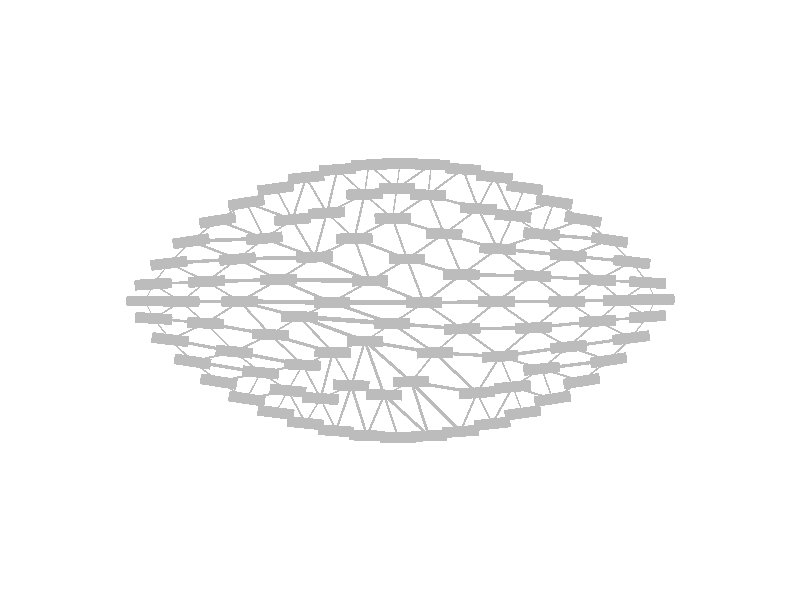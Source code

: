 #include "colors.inc"
background { rgb <1, 1, 1> }
camera {location <-0, -0, 10>up <0,1,0> right <-1.33,0,0> angle 25look_at <0, 0, 0> }
cylinder { <-1.2735, -0.220256, 0>, <-0.919277, -0.287257, 0>, 0.00901263 texture {  pigment { rgb <0.5, 0.5, 0.5> } } }
cylinder { <-0.539752, -0.360891, 0>, <-0.919277, -0.287257, 0>, 0.00966506 texture {  pigment { rgb <0.5, 0.5, 0.5> } } }
cylinder { <-1.2735, -0.220256, 0>, <-1.14901, -0.341952, 0>, 0.00435225 texture {  pigment { rgb <0.5, 0.5, 0.5> } } }
cylinder { <-1.00445, -0.453375, 0>, <-1.14901, -0.341952, 0>, 0.00456302 texture {  pigment { rgb <0.5, 0.5, 0.5> } } }
cylinder { <-1.00445, -0.453375, 0>, <-0.772065, -0.402807, 0>, 0.00594555 texture {  pigment { rgb <0.5, 0.5, 0.5> } } }
cylinder { <-0.539752, -0.360891, 0>, <-0.772065, -0.402807, 0>, 0.00590161 texture {  pigment { rgb <0.5, 0.5, 0.5> } } }
cylinder { <-1.00445, -0.453375, 0>, <-0.848613, -0.548536, 0>, 0.00456482 texture {  pigment { rgb <0.5, 0.5, 0.5> } } }
cylinder { <-0.687854, -0.625243, 0>, <-0.848613, -0.548536, 0>, 0.00445306 texture {  pigment { rgb <0.5, 0.5, 0.5> } } }
cylinder { <-0.687854, -0.625243, 0>, <-0.620804, -0.503266, 0>, 0.00347978 texture {  pigment { rgb <0.5, 0.5, 0.5> } } }
cylinder { <-0.539752, -0.360891, 0>, <-0.620804, -0.503266, 0>, 0.00409573 texture {  pigment { rgb <0.5, 0.5, 0.5> } } }
cylinder { <-0.35432, -0.727175, 0>, <-0.183245, -0.753072, 0>, 0.0043256 texture {  pigment { rgb <0.5, 0.5, 0.5> } } }
cylinder { <-0.0120332, -0.762272, 0>, <-0.183245, -0.753072, 0>, 0.00428647 texture {  pigment { rgb <0.5, 0.5, 0.5> } } }
cylinder { <-0.0120332, -0.762272, 0>, <-0.0875326, -0.527291, 0>, 0.00617032 texture {  pigment { rgb <0.5, 0.5, 0.5> } } }
cylinder { <-0.194272, -0.227878, 0>, <-0.0875326, -0.527291, 0>, 0.00794674 texture {  pigment { rgb <0.5, 0.5, 0.5> } } }
cylinder { <-0.35432, -0.727175, 0>, <-0.269899, -0.474723, 0>, 0.00665483 texture {  pigment { rgb <0.5, 0.5, 0.5> } } }
cylinder { <-0.194272, -0.227878, 0>, <-0.269899, -0.474723, 0>, 0.00645425 texture {  pigment { rgb <0.5, 0.5, 0.5> } } }
cylinder { <-0.539752, -0.360891, 0>, <-0.718062, -0.192529, 0>, 0.00613089 texture {  pigment { rgb <0.5, 0.5, 0.5> } } }
cylinder { <-0.887581, -0.00874458, 0>, <-0.718062, -0.192529, 0>, 0.00625066 texture {  pigment { rgb <0.5, 0.5, 0.5> } } }
cylinder { <-1.2735, -0.220256, 0>, <-1.07655, -0.128993, 0>, 0.00542675 texture {  pigment { rgb <0.5, 0.5, 0.5> } } }
cylinder { <-0.887581, -0.00874458, 0>, <-1.07655, -0.128993, 0>, 0.00559958 texture {  pigment { rgb <0.5, 0.5, 0.5> } } }
cylinder { <-0.539752, -0.360891, 0>, <-0.372751, -0.291226, 0>, 0.00452372 texture {  pigment { rgb <0.5, 0.5, 0.5> } } }
cylinder { <-0.194272, -0.227878, 0>, <-0.372751, -0.291226, 0>, 0.00473469 texture {  pigment { rgb <0.5, 0.5, 0.5> } } }
cylinder { <-0.539752, -0.360891, 0>, <-0.439888, -0.547174, 0>, 0.00528407 texture {  pigment { rgb <0.5, 0.5, 0.5> } } }
cylinder { <-0.35432, -0.727175, 0>, <-0.439888, -0.547174, 0>, 0.0049826 texture {  pigment { rgb <0.5, 0.5, 0.5> } } }
cylinder { <-0.0120332, -0.762272, 0>, <0.16012, -0.75496, 0>, 0.00430772 texture {  pigment { rgb <0.5, 0.5, 0.5> } } }
cylinder { <0.33542, -0.730359, 0>, <0.16012, -0.75496, 0>, 0.00442544 texture {  pigment { rgb <0.5, 0.5, 0.5> } } }
cylinder { <-0.194272, -0.227878, 0>, <0.0627199, -0.454796, 0>, 0.0085709 texture {  pigment { rgb <0.5, 0.5, 0.5> } } }
cylinder { <0.33542, -0.730359, 0>, <0.0627199, -0.454796, 0>, 0.00969216 texture {  pigment { rgb <0.5, 0.5, 0.5> } } }
cylinder { <-0.687854, -0.625243, 0>, <-0.523017, -0.6846, 0>, 0.00437995 texture {  pigment { rgb <0.5, 0.5, 0.5> } } }
cylinder { <-0.35432, -0.727175, 0>, <-0.523017, -0.6846, 0>, 0.00434967 texture {  pigment { rgb <0.5, 0.5, 0.5> } } }
cylinder { <-0.887581, -0.00874458, 0>, <-0.557208, -0.093266, 0>, 0.00852533 texture {  pigment { rgb <0.5, 0.5, 0.5> } } }
cylinder { <-0.194272, -0.227878, 0>, <-0.557208, -0.093266, 0>, 0.00967738 texture {  pigment { rgb <0.5, 0.5, 0.5> } } }
cylinder { <-1.27968, 0.20421, 0>, <-0.900409, 0.227565, 0>, 0.00949978 texture {  pigment { rgb <0.5, 0.5, 0.5> } } }
cylinder { <-0.473269, 0.237942, 0>, <-0.900409, 0.227565, 0>, 0.0106817 texture {  pigment { rgb <0.5, 0.5, 0.5> } } }
cylinder { <-1.01067, 0.441979, 0>, <-0.751926, 0.342082, 0>, 0.00693392 texture {  pigment { rgb <0.5, 0.5, 0.5> } } }
cylinder { <-0.473269, 0.237942, 0>, <-0.751926, 0.342082, 0>, 0.00743703 texture {  pigment { rgb <0.5, 0.5, 0.5> } } }
cylinder { <-1.27968, 0.20421, 0>, <-1.1574, 0.326496, 0>, 0.00432338 texture {  pigment { rgb <0.5, 0.5, 0.5> } } }
cylinder { <-1.01067, 0.441979, 0>, <-1.1574, 0.326496, 0>, 0.00466818 texture {  pigment { rgb <0.5, 0.5, 0.5> } } }
cylinder { <-1.27968, 0.20421, 0>, <-1.07134, 0.102478, 0>, 0.00579639 texture {  pigment { rgb <0.5, 0.5, 0.5> } } }
cylinder { <-0.887581, -0.00874458, 0>, <-1.07134, 0.102478, 0>, 0.00536986 texture {  pigment { rgb <0.5, 0.5, 0.5> } } }
cylinder { <-1.41289, -0.00578002, 0>, <-1.36732, 0.0886247, 0>, 0.00262076 texture {  pigment { rgb <0.5, 0.5, 0.5> } } }
cylinder { <-1.27968, 0.20421, 0>, <-1.36732, 0.0886247, 0>, 0.0036263 texture {  pigment { rgb <0.5, 0.5, 0.5> } } }
cylinder { <-1.41289, -0.00578002, 0>, <-1.21383, -0.00974336, 0>, 0.00497753 texture {  pigment { rgb <0.5, 0.5, 0.5> } } }
cylinder { <-0.887581, -0.00874458, 0>, <-1.21383, -0.00974336, 0>, 0.00815633 texture {  pigment { rgb <0.5, 0.5, 0.5> } } }
cylinder { <-0.688165, 0.619857, 0>, <-0.596416, 0.447227, 0>, 0.00488743 texture {  pigment { rgb <0.5, 0.5, 0.5> } } }
cylinder { <-0.473269, 0.237942, 0>, <-0.596416, 0.447227, 0>, 0.0060707 texture {  pigment { rgb <0.5, 0.5, 0.5> } } }
cylinder { <-1.01067, 0.441979, 0>, <-0.85146, 0.54087, 0>, 0.00468552 texture {  pigment { rgb <0.5, 0.5, 0.5> } } }
cylinder { <-0.688165, 0.619857, 0>, <-0.85146, 0.54087, 0>, 0.00453487 texture {  pigment { rgb <0.5, 0.5, 0.5> } } }
cylinder { <-0.887581, -0.00874458, 0>, <-0.673194, 0.113471, 0>, 0.00616941 texture {  pigment { rgb <0.5, 0.5, 0.5> } } }
cylinder { <-0.473269, 0.237942, 0>, <-0.673194, 0.113471, 0>, 0.00588764 texture {  pigment { rgb <0.5, 0.5, 0.5> } } }
cylinder { <-0.887581, -0.00874458, 0>, <-0.376928, -0.0136925, 0>, 0.0127669 texture {  pigment { rgb <0.5, 0.5, 0.5> } } }
cylinder { <0.13255, -0.015287, 0>, <-0.376928, -0.0136925, 0>, 0.012737 texture {  pigment { rgb <0.5, 0.5, 0.5> } } }
cylinder { <-0.473269, 0.237942, 0>, <-0.16732, 0.105676, 0>, 0.00833286 texture {  pigment { rgb <0.5, 0.5, 0.5> } } }
cylinder { <0.13255, -0.015287, 0>, <-0.16732, 0.105676, 0>, 0.00808372 texture {  pigment { rgb <0.5, 0.5, 0.5> } } }
cylinder { <-0.688165, 0.619857, 0>, <-0.520096, 0.681011, 0>, 0.00447121 texture {  pigment { rgb <0.5, 0.5, 0.5> } } }
cylinder { <-0.346615, 0.725069, 0>, <-0.520096, 0.681011, 0>, 0.00447472 texture {  pigment { rgb <0.5, 0.5, 0.5> } } }
cylinder { <-0.473269, 0.237942, 0>, <-0.40551, 0.483596, 0>, 0.0063707 texture {  pigment { rgb <0.5, 0.5, 0.5> } } }
cylinder { <-0.346615, 0.725069, 0>, <-0.40551, 0.483596, 0>, 0.00621379 texture {  pigment { rgb <0.5, 0.5, 0.5> } } }
cylinder { <-0.473269, 0.237942, 0>, <-0.252186, 0.341801, 0>, 0.00610658 texture {  pigment { rgb <0.5, 0.5, 0.5> } } }
cylinder { <-0.0408564, 0.452222, 0>, <-0.252186, 0.341801, 0>, 0.00596096 texture {  pigment { rgb <0.5, 0.5, 0.5> } } }
cylinder { <-0.346615, 0.725069, 0>, <-0.196831, 0.587365, 0>, 0.00508659 texture {  pigment { rgb <0.5, 0.5, 0.5> } } }
cylinder { <-0.0408564, 0.452222, 0>, <-0.196831, 0.587365, 0>, 0.00515945 texture {  pigment { rgb <0.5, 0.5, 0.5> } } }
cylinder { <-1.41289, -0.00578002, 0>, <-1.36489, -0.102488, 0>, 0.00269916 texture {  pigment { rgb <0.5, 0.5, 0.5> } } }
cylinder { <-1.2735, -0.220256, 0>, <-1.36489, -0.102488, 0>, 0.00372672 texture {  pigment { rgb <0.5, 0.5, 0.5> } } }
cylinder { <-0.194272, -0.227878, 0>, <-0.0448063, -0.130812, 0>, 0.00445547 texture {  pigment { rgb <0.5, 0.5, 0.5> } } }
cylinder { <0.13255, -0.015287, 0>, <-0.0448063, -0.130812, 0>, 0.00529159 texture {  pigment { rgb <0.5, 0.5, 0.5> } } }
cylinder { <-0.194272, -0.227878, 0>, <0.192004, -0.293235, 0>, 0.00979415 texture {  pigment { rgb <0.5, 0.5, 0.5> } } }
cylinder { <0.553929, -0.313157, 0>, <0.192004, -0.293235, 0>, 0.00906183 texture {  pigment { rgb <0.5, 0.5, 0.5> } } }
cylinder { <0.13255, -0.015287, 0>, <0.344909, -0.160543, 0>, 0.00643211 texture {  pigment { rgb <0.5, 0.5, 0.5> } } }
cylinder { <0.553929, -0.313157, 0>, <0.344909, -0.160543, 0>, 0.00647014 texture {  pigment { rgb <0.5, 0.5, 0.5> } } }
cylinder { <0.33542, -0.730359, 0>, <0.426591, -0.515421, 0>, 0.00583687 texture {  pigment { rgb <0.5, 0.5, 0.5> } } }
cylinder { <0.553929, -0.313157, 0>, <0.426591, -0.515421, 0>, 0.00597525 texture {  pigment { rgb <0.5, 0.5, 0.5> } } }
cylinder { <0.33542, -0.730359, 0>, <0.510735, -0.687647, 0>, 0.00451107 texture {  pigment { rgb <0.5, 0.5, 0.5> } } }
cylinder { <0.6805, -0.627483, 0>, <0.510735, -0.687647, 0>, 0.00450277 texture {  pigment { rgb <0.5, 0.5, 0.5> } } }
cylinder { <0.553929, -0.313157, 0>, <0.624646, -0.482866, 0>, 0.00459635 texture {  pigment { rgb <0.5, 0.5, 0.5> } } }
cylinder { <0.6805, -0.627483, 0>, <0.624646, -0.482866, 0>, 0.0038757 texture {  pigment { rgb <0.5, 0.5, 0.5> } } }
cylinder { <0.553929, -0.313157, 0>, <0.740309, -0.154373, 0>, 0.00612117 texture {  pigment { rgb <0.5, 0.5, 0.5> } } }
cylinder { <0.925161, -0.00678787, 0>, <0.740309, -0.154373, 0>, 0.00591352 texture {  pigment { rgb <0.5, 0.5, 0.5> } } }
cylinder { <0.13255, -0.015287, 0>, <0.534708, -0.00984216, 0>, 0.0100549 texture {  pigment { rgb <0.5, 0.5, 0.5> } } }
cylinder { <0.925161, -0.00678787, 0>, <0.534708, -0.00984216, 0>, 0.00976163 texture {  pigment { rgb <0.5, 0.5, 0.5> } } }
cylinder { <0.553929, -0.313157, 0>, <0.933824, -0.260184, 0>, 0.00958927 texture {  pigment { rgb <0.5, 0.5, 0.5> } } }
cylinder { <1.28083, -0.210761, 0>, <0.933824, -0.260184, 0>, 0.00876278 texture {  pigment { rgb <0.5, 0.5, 0.5> } } }
cylinder { <0.553929, -0.313157, 0>, <0.78488, -0.381819, 0>, 0.00602355 texture {  pigment { rgb <0.5, 0.5, 0.5> } } }
cylinder { <1.00601, -0.451064, 0>, <0.78488, -0.381819, 0>, 0.00579298 texture {  pigment { rgb <0.5, 0.5, 0.5> } } }
cylinder { <1.00601, -0.451064, 0>, <1.15527, -0.33509, 0>, 0.00472551 texture {  pigment { rgb <0.5, 0.5, 0.5> } } }
cylinder { <1.28083, -0.210761, 0>, <1.15527, -0.33509, 0>, 0.00441752 texture {  pigment { rgb <0.5, 0.5, 0.5> } } }
cylinder { <0.925161, -0.00678787, 0>, <1.09452, -0.117677, 0>, 0.0050608 texture {  pigment { rgb <0.5, 0.5, 0.5> } } }
cylinder { <1.28083, -0.210761, 0>, <1.09452, -0.117677, 0>, 0.00520682 texture {  pigment { rgb <0.5, 0.5, 0.5> } } }
cylinder { <1.28083, -0.210761, 0>, <1.37091, -0.09288, 0>, 0.00370888 texture {  pigment { rgb <0.5, 0.5, 0.5> } } }
cylinder { <1.41768, 0.00312132, 0>, <1.37091, -0.09288, 0>, 0.00266969 texture {  pigment { rgb <0.5, 0.5, 0.5> } } }
cylinder { <0.925161, -0.00678787, 0>, <1.22718, -0.000813643, 0>, 0.00755186 texture {  pigment { rgb <0.5, 0.5, 0.5> } } }
cylinder { <1.41768, 0.00312132, 0>, <1.22718, -0.000813643, 0>, 0.00476352 texture {  pigment { rgb <0.5, 0.5, 0.5> } } }
cylinder { <0.6805, -0.627483, 0>, <0.845233, -0.549365, 0>, 0.00455792 texture {  pigment { rgb <0.5, 0.5, 0.5> } } }
cylinder { <1.00601, -0.451064, 0>, <0.845233, -0.549365, 0>, 0.00471121 texture {  pigment { rgb <0.5, 0.5, 0.5> } } }
cylinder { <0.925161, -0.00678787, 0>, <0.735109, 0.134141, 0>, 0.00591506 texture {  pigment { rgb <0.5, 0.5, 0.5> } } }
cylinder { <0.541459, 0.284959, 0>, <0.735109, 0.134141, 0>, 0.00613629 texture {  pigment { rgb <0.5, 0.5, 0.5> } } }
cylinder { <0.13255, -0.015287, 0>, <0.339903, 0.1404, 0>, 0.00648236 texture {  pigment { rgb <0.5, 0.5, 0.5> } } }
cylinder { <0.541459, 0.284959, 0>, <0.339903, 0.1404, 0>, 0.00620091 texture {  pigment { rgb <0.5, 0.5, 0.5> } } }
cylinder { <-0.0408564, 0.452222, 0>, <0.245292, 0.367175, 0>, 0.00746299 texture {  pigment { rgb <0.5, 0.5, 0.5> } } }
cylinder { <0.541459, 0.284959, 0>, <0.245292, 0.367175, 0>, 0.00768417 texture {  pigment { rgb <0.5, 0.5, 0.5> } } }
cylinder { <0.348723, 0.726949, 0>, <0.433307, 0.506973, 0>, 0.00589193 texture {  pigment { rgb <0.5, 0.5, 0.5> } } }
cylinder { <0.541459, 0.284959, 0>, <0.433307, 0.506973, 0>, 0.0061739 texture {  pigment { rgb <0.5, 0.5, 0.5> } } }
cylinder { <-0.0408564, 0.452222, 0>, <0.155777, 0.583605, 0>, 0.00591218 texture {  pigment { rgb <0.5, 0.5, 0.5> } } }
cylinder { <0.348723, 0.726949, 0>, <0.155777, 0.583605, 0>, 0.00600916 texture {  pigment { rgb <0.5, 0.5, 0.5> } } }
cylinder { <0.13255, -0.015287, 0>, <0.0389598, 0.2283, 0>, 0.00652369 texture {  pigment { rgb <0.5, 0.5, 0.5> } } }
cylinder { <-0.0408564, 0.452222, 0>, <0.0389598, 0.2283, 0>, 0.00594305 texture {  pigment { rgb <0.5, 0.5, 0.5> } } }
cylinder { <0.000345308, 0.760161, 0>, <0.173674, 0.752244, 0>, 0.00433774 texture {  pigment { rgb <0.5, 0.5, 0.5> } } }
cylinder { <0.348723, 0.726949, 0>, <0.173674, 0.752244, 0>, 0.00442168 texture {  pigment { rgb <0.5, 0.5, 0.5> } } }
cylinder { <-0.0408564, 0.452222, 0>, <-0.0185052, 0.618316, 0>, 0.00418978 texture {  pigment { rgb <0.5, 0.5, 0.5> } } }
cylinder { <0.000345308, 0.760161, 0>, <-0.0185052, 0.618316, 0>, 0.00357731 texture {  pigment { rgb <0.5, 0.5, 0.5> } } }
cylinder { <0.541459, 0.284959, 0>, <0.626252, 0.467574, 0>, 0.00503351 texture {  pigment { rgb <0.5, 0.5, 0.5> } } }
cylinder { <0.691183, 0.623492, 0>, <0.626252, 0.467574, 0>, 0.00422246 texture {  pigment { rgb <0.5, 0.5, 0.5> } } }
cylinder { <0.348723, 0.726949, 0>, <0.52285, 0.683746, 0>, 0.00448514 texture {  pigment { rgb <0.5, 0.5, 0.5> } } }
cylinder { <0.691183, 0.623492, 0>, <0.52285, 0.683746, 0>, 0.00446981 texture {  pigment { rgb <0.5, 0.5, 0.5> } } }
cylinder { <-0.346615, 0.725069, 0>, <-0.172509, 0.751266, 0>, 0.00440165 texture {  pigment { rgb <0.5, 0.5, 0.5> } } }
cylinder { <0.000345308, 0.760161, 0>, <-0.172509, 0.751266, 0>, 0.00432707 texture {  pigment { rgb <0.5, 0.5, 0.5> } } }
cylinder { <0.541459, 0.284959, 0>, <0.784354, 0.365755, 0>, 0.00639951 texture {  pigment { rgb <0.5, 0.5, 0.5> } } }
cylinder { <1.01384, 0.447771, 0>, <0.784354, 0.365755, 0>, 0.00609259 texture {  pigment { rgb <0.5, 0.5, 0.5> } } }
cylinder { <0.541459, 0.284959, 0>, <0.932225, 0.24695, 0>, 0.00981526 texture {  pigment { rgb <0.5, 0.5, 0.5> } } }
cylinder { <1.28405, 0.211405, 0>, <0.932225, 0.24695, 0>, 0.00884052 texture {  pigment { rgb <0.5, 0.5, 0.5> } } }
cylinder { <1.01384, 0.447771, 0>, <1.16108, 0.33315, 0>, 0.00466485 texture {  pigment { rgb <0.5, 0.5, 0.5> } } }
cylinder { <1.28405, 0.211405, 0>, <1.16108, 0.33315, 0>, 0.0043261 texture {  pigment { rgb <0.5, 0.5, 0.5> } } }
cylinder { <0.691183, 0.623492, 0>, <0.854509, 0.545559, 0>, 0.00452418 texture {  pigment { rgb <0.5, 0.5, 0.5> } } }
cylinder { <1.01384, 0.447771, 0>, <0.854509, 0.545559, 0>, 0.0046737 texture {  pigment { rgb <0.5, 0.5, 0.5> } } }
cylinder { <0.925161, -0.00678787, 0>, <1.09448, 0.110572, 0>, 0.00515031 texture {  pigment { rgb <0.5, 0.5, 0.5> } } }
cylinder { <1.28405, 0.211405, 0>, <1.09448, 0.110572, 0>, 0.00536815 texture {  pigment { rgb <0.5, 0.5, 0.5> } } }
cylinder { <1.28405, 0.211405, 0>, <1.37199, 0.0965807, 0>, 0.00361564 texture {  pigment { rgb <0.5, 0.5, 0.5> } } }
cylinder { <1.41768, 0.00312132, 0>, <1.37199, 0.0965807, 0>, 0.00260076 texture {  pigment { rgb <0.5, 0.5, 0.5> } } }
cylinder { <-0.919277, -0.287257, 0>, <-1.14901, -0.341952, 0>, 0.0059039 texture {  pigment { rgb <0.5, 0.5, 0.5> } } }
cylinder { <-0.919277, -0.287257, 0>, <-0.772065, -0.402807, 0>, 0.00467862 texture {  pigment { rgb <0.5, 0.5, 0.5> } } }
cylinder { <-1.14901, -0.341952, 0>, <-0.772065, -0.402807, 0>, 0.00954569 texture {  pigment { rgb <0.5, 0.5, 0.5> } } }
cylinder { <-0.772065, -0.402807, 0>, <-0.848613, -0.548536, 0>, 0.00411527 texture {  pigment { rgb <0.5, 0.5, 0.5> } } }
cylinder { <-0.772065, -0.402807, 0>, <-0.620804, -0.503266, 0>, 0.00453954 texture {  pigment { rgb <0.5, 0.5, 0.5> } } }
cylinder { <-0.848613, -0.548536, 0>, <-0.620804, -0.503266, 0>, 0.00580659 texture {  pigment { rgb <0.5, 0.5, 0.5> } } }
cylinder { <-0.183245, -0.753072, 0>, <-0.269899, -0.474723, 0>, 0.00728813 texture {  pigment { rgb <0.5, 0.5, 0.5> } } }
cylinder { <-0.0875326, -0.527291, 0>, <-0.269899, -0.474723, 0>, 0.00474478 texture {  pigment { rgb <0.5, 0.5, 0.5> } } }
cylinder { <-0.183245, -0.753072, 0>, <-0.0875326, -0.527291, 0>, 0.00613077 texture {  pigment { rgb <0.5, 0.5, 0.5> } } }
cylinder { <-0.919277, -0.287257, 0>, <-1.07655, -0.128993, 0>, 0.00557794 texture {  pigment { rgb <0.5, 0.5, 0.5> } } }
cylinder { <-0.718062, -0.192529, 0>, <-1.07655, -0.128993, 0>, 0.00910182 texture {  pigment { rgb <0.5, 0.5, 0.5> } } }
cylinder { <-0.919277, -0.287257, 0>, <-0.718062, -0.192529, 0>, 0.00555996 texture {  pigment { rgb <0.5, 0.5, 0.5> } } }
cylinder { <-0.372751, -0.291226, 0>, <-0.439888, -0.547174, 0>, 0.00661517 texture {  pigment { rgb <0.5, 0.5, 0.5> } } }
cylinder { <-0.269899, -0.474723, 0>, <-0.372751, -0.291226, 0>, 0.00525892 texture {  pigment { rgb <0.5, 0.5, 0.5> } } }
cylinder { <-0.269899, -0.474723, 0>, <-0.439888, -0.547174, 0>, 0.00461962 texture {  pigment { rgb <0.5, 0.5, 0.5> } } }
cylinder { <-0.0875326, -0.527291, 0>, <0.16012, -0.75496, 0>, 0.00841001 texture {  pigment { rgb <0.5, 0.5, 0.5> } } }
cylinder { <0.16012, -0.75496, 0>, <0.0627199, -0.454796, 0>, 0.0078893 texture {  pigment { rgb <0.5, 0.5, 0.5> } } }
cylinder { <-0.0875326, -0.527291, 0>, <0.0627199, -0.454796, 0>, 0.00417068 texture {  pigment { rgb <0.5, 0.5, 0.5> } } }
cylinder { <-0.620804, -0.503266, 0>, <-0.523017, -0.6846, 0>, 0.00515051 texture {  pigment { rgb <0.5, 0.5, 0.5> } } }
cylinder { <-0.439888, -0.547174, 0>, <-0.523017, -0.6846, 0>, 0.00401532 texture {  pigment { rgb <0.5, 0.5, 0.5> } } }
cylinder { <-0.620804, -0.503266, 0>, <-0.439888, -0.547174, 0>, 0.00465421 texture {  pigment { rgb <0.5, 0.5, 0.5> } } }
cylinder { <-0.718062, -0.192529, 0>, <-0.372751, -0.291226, 0>, 0.00897847 texture {  pigment { rgb <0.5, 0.5, 0.5> } } }
cylinder { <-0.372751, -0.291226, 0>, <-0.557208, -0.093266, 0>, 0.00676445 texture {  pigment { rgb <0.5, 0.5, 0.5> } } }
cylinder { <-0.718062, -0.192529, 0>, <-0.557208, -0.093266, 0>, 0.0047254 texture {  pigment { rgb <0.5, 0.5, 0.5> } } }
cylinder { <-0.900409, 0.227565, 0>, <-1.1574, 0.326496, 0>, 0.00688439 texture {  pigment { rgb <0.5, 0.5, 0.5> } } }
cylinder { <-0.900409, 0.227565, 0>, <-0.751926, 0.342082, 0>, 0.00468785 texture {  pigment { rgb <0.5, 0.5, 0.5> } } }
cylinder { <-0.751926, 0.342082, 0>, <-1.1574, 0.326496, 0>, 0.0101444 texture {  pigment { rgb <0.5, 0.5, 0.5> } } }
cylinder { <-1.36732, 0.0886247, 0>, <-1.21383, -0.00974336, 0>, 0.00455756 texture {  pigment { rgb <0.5, 0.5, 0.5> } } }
cylinder { <-1.07134, 0.102478, 0>, <-1.21383, -0.00974336, 0>, 0.00453451 texture {  pigment { rgb <0.5, 0.5, 0.5> } } }
cylinder { <-1.07134, 0.102478, 0>, <-1.36732, 0.0886247, 0>, 0.00740764 texture {  pigment { rgb <0.5, 0.5, 0.5> } } }
cylinder { <-0.751926, 0.342082, 0>, <-0.85146, 0.54087, 0>, 0.00555787 texture {  pigment { rgb <0.5, 0.5, 0.5> } } }
cylinder { <-0.751926, 0.342082, 0>, <-0.596416, 0.447227, 0>, 0.00469298 texture {  pigment { rgb <0.5, 0.5, 0.5> } } }
cylinder { <-0.596416, 0.447227, 0>, <-0.85146, 0.54087, 0>, 0.00679229 texture {  pigment { rgb <0.5, 0.5, 0.5> } } }
cylinder { <-0.673194, 0.113471, 0>, <-0.376928, -0.0136925, 0>, 0.0080601 texture {  pigment { rgb <0.5, 0.5, 0.5> } } }
cylinder { <-0.376928, -0.0136925, 0>, <-0.16732, 0.105676, 0>, 0.00603034 texture {  pigment { rgb <0.5, 0.5, 0.5> } } }
cylinder { <-0.673194, 0.113471, 0>, <-0.16732, 0.105676, 0>, 0.0126483 texture {  pigment { rgb <0.5, 0.5, 0.5> } } }
cylinder { <-0.596416, 0.447227, 0>, <-0.520096, 0.681011, 0>, 0.00614815 texture {  pigment { rgb <0.5, 0.5, 0.5> } } }
cylinder { <-0.520096, 0.681011, 0>, <-0.40551, 0.483596, 0>, 0.00570651 texture {  pigment { rgb <0.5, 0.5, 0.5> } } }
cylinder { <-0.596416, 0.447227, 0>, <-0.40551, 0.483596, 0>, 0.0048585 texture {  pigment { rgb <0.5, 0.5, 0.5> } } }
cylinder { <-0.40551, 0.483596, 0>, <-0.252186, 0.341801, 0>, 0.00522098 texture {  pigment { rgb <0.5, 0.5, 0.5> } } }
cylinder { <-0.252186, 0.341801, 0>, <-0.196831, 0.587365, 0>, 0.00629313 texture {  pigment { rgb <0.5, 0.5, 0.5> } } }
cylinder { <-0.40551, 0.483596, 0>, <-0.196831, 0.587365, 0>, 0.00582637 texture {  pigment { rgb <0.5, 0.5, 0.5> } } }
cylinder { <-0.900409, 0.227565, 0>, <-1.07134, 0.102478, 0>, 0.00529521 texture {  pigment { rgb <0.5, 0.5, 0.5> } } }
cylinder { <-0.900409, 0.227565, 0>, <-0.673194, 0.113471, 0>, 0.00635631 texture {  pigment { rgb <0.5, 0.5, 0.5> } } }
cylinder { <-1.07134, 0.102478, 0>, <-0.673194, 0.113471, 0>, 0.00995736 texture {  pigment { rgb <0.5, 0.5, 0.5> } } }
cylinder { <-1.21383, -0.00974336, 0>, <-1.36489, -0.102488, 0>, 0.00443147 texture {  pigment { rgb <0.5, 0.5, 0.5> } } }
cylinder { <-1.07655, -0.128993, 0>, <-1.21383, -0.00974336, 0>, 0.00454612 texture {  pigment { rgb <0.5, 0.5, 0.5> } } }
cylinder { <-1.07655, -0.128993, 0>, <-1.36489, -0.102488, 0>, 0.00723898 texture {  pigment { rgb <0.5, 0.5, 0.5> } } }
cylinder { <-0.557208, -0.093266, 0>, <-0.376928, -0.0136925, 0>, 0.00492652 texture {  pigment { rgb <0.5, 0.5, 0.5> } } }
cylinder { <-0.376928, -0.0136925, 0>, <-0.0448063, -0.130812, 0>, 0.00880417 texture {  pigment { rgb <0.5, 0.5, 0.5> } } }
cylinder { <-0.557208, -0.093266, 0>, <-0.0448063, -0.130812, 0>, 0.0128444 texture {  pigment { rgb <0.5, 0.5, 0.5> } } }
cylinder { <-0.0448063, -0.130812, 0>, <0.192004, -0.293235, 0>, 0.00717897 texture {  pigment { rgb <0.5, 0.5, 0.5> } } }
cylinder { <0.192004, -0.293235, 0>, <0.344909, -0.160543, 0>, 0.00506132 texture {  pigment { rgb <0.5, 0.5, 0.5> } } }
cylinder { <-0.0448063, -0.130812, 0>, <0.344909, -0.160543, 0>, 0.00977118 texture {  pigment { rgb <0.5, 0.5, 0.5> } } }
cylinder { <0.0627199, -0.454796, 0>, <0.192004, -0.293235, 0>, 0.00517301 texture {  pigment { rgb <0.5, 0.5, 0.5> } } }
cylinder { <0.192004, -0.293235, 0>, <0.426591, -0.515421, 0>, 0.00807767 texture {  pigment { rgb <0.5, 0.5, 0.5> } } }
cylinder { <0.0627199, -0.454796, 0>, <0.426591, -0.515421, 0>, 0.00922218 texture {  pigment { rgb <0.5, 0.5, 0.5> } } }
cylinder { <0.426591, -0.515421, 0>, <0.510735, -0.687647, 0>, 0.00479205 texture {  pigment { rgb <0.5, 0.5, 0.5> } } }
cylinder { <0.510735, -0.687647, 0>, <0.624646, -0.482866, 0>, 0.00585827 texture {  pigment { rgb <0.5, 0.5, 0.5> } } }
cylinder { <0.426591, -0.515421, 0>, <0.624646, -0.482866, 0>, 0.00501781 texture {  pigment { rgb <0.5, 0.5, 0.5> } } }
cylinder { <0.344909, -0.160543, 0>, <0.534708, -0.00984216, 0>, 0.0060588 texture {  pigment { rgb <0.5, 0.5, 0.5> } } }
cylinder { <0.740309, -0.154373, 0>, <0.534708, -0.00984216, 0>, 0.00628296 texture {  pigment { rgb <0.5, 0.5, 0.5> } } }
cylinder { <0.344909, -0.160543, 0>, <0.740309, -0.154373, 0>, 0.00988621 texture {  pigment { rgb <0.5, 0.5, 0.5> } } }
cylinder { <0.933824, -0.260184, 0>, <0.78488, -0.381819, 0>, 0.00480749 texture {  pigment { rgb <0.5, 0.5, 0.5> } } }
cylinder { <0.933824, -0.260184, 0>, <1.15527, -0.33509, 0>, 0.00584433 texture {  pigment { rgb <0.5, 0.5, 0.5> } } }
cylinder { <0.78488, -0.381819, 0>, <1.15527, -0.33509, 0>, 0.00933319 texture {  pigment { rgb <0.5, 0.5, 0.5> } } }
cylinder { <1.09452, -0.117677, 0>, <1.22718, -0.000813643, 0>, 0.00441976 texture {  pigment { rgb <0.5, 0.5, 0.5> } } }
cylinder { <1.37091, -0.09288, 0>, <1.22718, -0.000813643, 0>, 0.00426722 texture {  pigment { rgb <0.5, 0.5, 0.5> } } }
cylinder { <1.09452, -0.117677, 0>, <1.37091, -0.09288, 0>, 0.00693744 texture {  pigment { rgb <0.5, 0.5, 0.5> } } }
cylinder { <0.740309, -0.154373, 0>, <0.933824, -0.260184, 0>, 0.00551386 texture {  pigment { rgb <0.5, 0.5, 0.5> } } }
cylinder { <0.933824, -0.260184, 0>, <1.09452, -0.117677, 0>, 0.00536955 texture {  pigment { rgb <0.5, 0.5, 0.5> } } }
cylinder { <0.740309, -0.154373, 0>, <1.09452, -0.117677, 0>, 0.00890266 texture {  pigment { rgb <0.5, 0.5, 0.5> } } }
cylinder { <0.624646, -0.482866, 0>, <0.78488, -0.381819, 0>, 0.00473588 texture {  pigment { rgb <0.5, 0.5, 0.5> } } }
cylinder { <0.78488, -0.381819, 0>, <0.845233, -0.549365, 0>, 0.00445212 texture {  pigment { rgb <0.5, 0.5, 0.5> } } }
cylinder { <0.624646, -0.482866, 0>, <0.845233, -0.549365, 0>, 0.00575981 texture {  pigment { rgb <0.5, 0.5, 0.5> } } }
cylinder { <0.534708, -0.00984216, 0>, <0.339903, 0.1404, 0>, 0.00615028 texture {  pigment { rgb <0.5, 0.5, 0.5> } } }
cylinder { <0.735109, 0.134141, 0>, <0.339903, 0.1404, 0>, 0.00988139 texture {  pigment { rgb <0.5, 0.5, 0.5> } } }
cylinder { <0.534708, -0.00984216, 0>, <0.735109, 0.134141, 0>, 0.00616908 texture {  pigment { rgb <0.5, 0.5, 0.5> } } }
cylinder { <0.245292, 0.367175, 0>, <0.155777, 0.583605, 0>, 0.00585529 texture {  pigment { rgb <0.5, 0.5, 0.5> } } }
cylinder { <0.245292, 0.367175, 0>, <0.433307, 0.506973, 0>, 0.00585733 texture {  pigment { rgb <0.5, 0.5, 0.5> } } }
cylinder { <0.433307, 0.506973, 0>, <0.155777, 0.583605, 0>, 0.00719789 texture {  pigment { rgb <0.5, 0.5, 0.5> } } }
cylinder { <0.339903, 0.1404, 0>, <0.0389598, 0.2283, 0>, 0.00783794 texture {  pigment { rgb <0.5, 0.5, 0.5> } } }
cylinder { <0.339903, 0.1404, 0>, <0.245292, 0.367175, 0>, 0.00614299 texture {  pigment { rgb <0.5, 0.5, 0.5> } } }
cylinder { <0.245292, 0.367175, 0>, <0.0389598, 0.2283, 0>, 0.00621788 texture {  pigment { rgb <0.5, 0.5, 0.5> } } }
cylinder { <0.155777, 0.583605, 0>, <-0.0185052, 0.618316, 0>, 0.00444263 texture {  pigment { rgb <0.5, 0.5, 0.5> } } }
cylinder { <0.155777, 0.583605, 0>, <0.173674, 0.752244, 0>, 0.00423965 texture {  pigment { rgb <0.5, 0.5, 0.5> } } }
cylinder { <0.173674, 0.752244, 0>, <-0.0185052, 0.618316, 0>, 0.00585607 texture {  pigment { rgb <0.5, 0.5, 0.5> } } }
cylinder { <0.433307, 0.506973, 0>, <0.52285, 0.683746, 0>, 0.00495395 texture {  pigment { rgb <0.5, 0.5, 0.5> } } }
cylinder { <0.626252, 0.467574, 0>, <0.52285, 0.683746, 0>, 0.00599076 texture {  pigment { rgb <0.5, 0.5, 0.5> } } }
cylinder { <0.433307, 0.506973, 0>, <0.626252, 0.467574, 0>, 0.00492317 texture {  pigment { rgb <0.5, 0.5, 0.5> } } }
cylinder { <-0.196831, 0.587365, 0>, <-0.172509, 0.751266, 0>, 0.00414239 texture {  pigment { rgb <0.5, 0.5, 0.5> } } }
cylinder { <-0.0185052, 0.618316, 0>, <-0.172509, 0.751266, 0>, 0.0050863 texture {  pigment { rgb <0.5, 0.5, 0.5> } } }
cylinder { <-0.196831, 0.587365, 0>, <-0.0185052, 0.618316, 0>, 0.00452481 texture {  pigment { rgb <0.5, 0.5, 0.5> } } }
cylinder { <0.784354, 0.365755, 0>, <0.932225, 0.24695, 0>, 0.00474213 texture {  pigment { rgb <0.5, 0.5, 0.5> } } }
cylinder { <0.932225, 0.24695, 0>, <1.16108, 0.33315, 0>, 0.00611379 texture {  pigment { rgb <0.5, 0.5, 0.5> } } }
cylinder { <0.784354, 0.365755, 0>, <1.16108, 0.33315, 0>, 0.00945339 texture {  pigment { rgb <0.5, 0.5, 0.5> } } }
cylinder { <0.626252, 0.467574, 0>, <0.784354, 0.365755, 0>, 0.00470128 texture {  pigment { rgb <0.5, 0.5, 0.5> } } }
cylinder { <0.784354, 0.365755, 0>, <0.854509, 0.545559, 0>, 0.00482514 texture {  pigment { rgb <0.5, 0.5, 0.5> } } }
cylinder { <0.626252, 0.467574, 0>, <0.854509, 0.545559, 0>, 0.0060303 texture {  pigment { rgb <0.5, 0.5, 0.5> } } }
cylinder { <0.735109, 0.134141, 0>, <1.09448, 0.110572, 0>, 0.00900348 texture {  pigment { rgb <0.5, 0.5, 0.5> } } }
cylinder { <0.932225, 0.24695, 0>, <1.09448, 0.110572, 0>, 0.00529885 texture {  pigment { rgb <0.5, 0.5, 0.5> } } }
cylinder { <0.735109, 0.134141, 0>, <0.932225, 0.24695, 0>, 0.00567783 texture {  pigment { rgb <0.5, 0.5, 0.5> } } }
cylinder { <1.22718, -0.000813643, 0>, <1.09448, 0.110572, 0>, 0.00433129 texture {  pigment { rgb <0.5, 0.5, 0.5> } } }
cylinder { <1.22718, -0.000813643, 0>, <1.37199, 0.0965807, 0>, 0.00436286 texture {  pigment { rgb <0.5, 0.5, 0.5> } } }
cylinder { <1.09448, 0.110572, 0>, <1.37199, 0.0965807, 0>, 0.00694654 texture {  pigment { rgb <0.5, 0.5, 0.5> } } }
cylinder { <-0.16732, 0.105676, 0>, <-0.252186, 0.341801, 0>, 0.00627283 texture {  pigment { rgb <0.5, 0.5, 0.5> } } }
cylinder { <-0.252186, 0.341801, 0>, <0.0389598, 0.2283, 0>, 0.00781219 texture {  pigment { rgb <0.5, 0.5, 0.5> } } }
cylinder { <-0.16732, 0.105676, 0>, <0.0389598, 0.2283, 0>, 0.00599938 texture {  pigment { rgb <0.5, 0.5, 0.5> } } }
cylinder { <-1.51289, -0.00600753, 0>, <-1.31289, -0.00555251, 0>, 0.03 texture {  pigment { rgb <0.5, 0.5, 0.5> } } }
cylinder { <-1.37283, -0.208647, 0>, <-1.17418, -0.231865, 0>, 0.03 texture {  pigment { rgb <0.5, 0.5, 0.5> } } }
cylinder { <-1.37898, 0.192345, 0>, <-1.18039, 0.216075, 0>, 0.03 texture {  pigment { rgb <0.5, 0.5, 0.5> } } }
cylinder { <-1.10322, -0.437757, 0>, <-0.905676, -0.468993, 0>, 0.03 texture {  pigment { rgb <0.5, 0.5, 0.5> } } }
cylinder { <-1.10934, 0.425713, 0>, <-0.911999, 0.458245, 0>, 0.03 texture {  pigment { rgb <0.5, 0.5, 0.5> } } }
cylinder { <-0.787008, -0.612261, 0>, <-0.5887, -0.638226, 0>, 0.03 texture {  pigment { rgb <0.5, 0.5, 0.5> } } }
cylinder { <-0.787242, 0.6063, 0>, <-0.589088, 0.633414, 0>, 0.03 texture {  pigment { rgb <0.5, 0.5, 0.5> } } }
cylinder { <-0.639581, -0.35505, 0>, <-0.439923, -0.366733, 0>, 0.03 texture {  pigment { rgb <0.5, 0.5, 0.5> } } }
cylinder { <-0.987581, -0.00895854, 0>, <-0.787581, -0.00853061, 0>, 0.03 texture {  pigment { rgb <0.5, 0.5, 0.5> } } }
cylinder { <-0.573196, 0.234131, 0>, <-0.373341, 0.241752, 0>, 0.03 texture {  pigment { rgb <0.5, 0.5, 0.5> } } }
cylinder { <-0.454074, -0.720171, 0>, <-0.254566, -0.734179, 0>, 0.03 texture {  pigment { rgb <0.5, 0.5, 0.5> } } }
cylinder { <-0.446329, 0.717518, 0>, <-0.2469, 0.73262, 0>, 0.03 texture {  pigment { rgb <0.5, 0.5, 0.5> } } }
cylinder { <-0.112033, -0.762364, 0>, <0.0879667, -0.76218, 0>, 0.03 texture {  pigment { rgb <0.5, 0.5, 0.5> } } }
cylinder { <-0.294264, -0.22661, 0>, <-0.0942804, -0.229147, 0>, 0.03 texture {  pigment { rgb <0.5, 0.5, 0.5> } } }
cylinder { <0.0325511, -0.0156785, 0>, <0.23255, -0.0148955, 0>, 0.03 texture {  pigment { rgb <0.5, 0.5, 0.5> } } }
cylinder { <-0.140852, 0.451332, 0>, <0.0591396, 0.453112, 0>, 0.03 texture {  pigment { rgb <0.5, 0.5, 0.5> } } }
cylinder { <-0.0996543, 0.759887, 0>, <0.100345, 0.760435, 0>, 0.03 texture {  pigment { rgb <0.5, 0.5, 0.5> } } }
cylinder { <0.235665, -0.737345, 0>, <0.435176, -0.723373, 0>, 0.03 texture {  pigment { rgb <0.5, 0.5, 0.5> } } }
cylinder { <0.24896, 0.733822, 0>, <0.448487, 0.720076, 0>, 0.03 texture {  pigment { rgb <0.5, 0.5, 0.5> } } }
cylinder { <0.4541, -0.318995, 0>, <0.653758, -0.307318, 0>, 0.03 texture {  pigment { rgb <0.5, 0.5, 0.5> } } }
cylinder { <0.825163, -0.00739628, 0>, <1.02516, -0.00617945, 0>, 0.03 texture {  pigment { rgb <0.5, 0.5, 0.5> } } }
cylinder { <0.441564, 0.289545, 0>, <0.641354, 0.280373, 0>, 0.03 texture {  pigment { rgb <0.5, 0.5, 0.5> } } }
cylinder { <0.581392, -0.640808, 0>, <0.779608, -0.614158, 0>, 0.03 texture {  pigment { rgb <0.5, 0.5, 0.5> } } }
cylinder { <0.592023, 0.636426, 0>, <0.790343, 0.610559, 0>, 0.03 texture {  pigment { rgb <0.5, 0.5, 0.5> } } }
cylinder { <0.907349, -0.467365, 0>, <1.10467, -0.434763, 0>, 0.03 texture {  pigment { rgb <0.5, 0.5, 0.5> } } }
cylinder { <0.915079, 0.463448, 0>, <1.11261, 0.432094, 0>, 0.03 texture {  pigment { rgb <0.5, 0.5, 0.5> } } }
cylinder { <1.18157, -0.222906, 0>, <1.38009, -0.198617, 0>, 0.03 texture {  pigment { rgb <0.5, 0.5, 0.5> } } }
cylinder { <1.18469, 0.222692, 0>, <1.38342, 0.200119, 0>, 0.03 texture {  pigment { rgb <0.5, 0.5, 0.5> } } }
cylinder { <1.31768, 0.00276773, 0>, <1.51768, 0.00347491, 0>, 0.03 texture {  pigment { rgb <0.5, 0.5, 0.5> } } }
cylinder { <-1.01888, -0.278338, 0>, <-0.819676, -0.296175, 0>, 0.03 texture {  pigment { rgb <0.5, 0.5, 0.5> } } }
cylinder { <-1.24792, -0.327241, 0>, <-1.0501, -0.356663, 0>, 0.03 texture {  pigment { rgb <0.5, 0.5, 0.5> } } }
cylinder { <-0.871579, -0.392959, 0>, <-0.672551, -0.412655, 0>, 0.03 texture {  pigment { rgb <0.5, 0.5, 0.5> } } }
cylinder { <-0.947505, -0.533687, 0>, <-0.749722, -0.563385, 0>, 0.03 texture {  pigment { rgb <0.5, 0.5, 0.5> } } }
cylinder { <-0.720358, -0.493827, 0>, <-0.521251, -0.512705, 0>, 0.03 texture {  pigment { rgb <0.5, 0.5, 0.5> } } }
cylinder { <-0.283179, -0.749431, 0>, <-0.0833114, -0.756713, 0>, 0.03 texture {  pigment { rgb <0.5, 0.5, 0.5> } } }
cylinder { <-0.187526, -0.526133, 0>, <0.0124607, -0.528448, 0>, 0.03 texture {  pigment { rgb <0.5, 0.5, 0.5> } } }
cylinder { <-0.369835, -0.471156, 0>, <-0.169962, -0.478291, 0>, 0.03 texture {  pigment { rgb <0.5, 0.5, 0.5> } } }
cylinder { <-0.81797, -0.188242, 0>, <-0.618154, -0.196815, 0>, 0.03 texture {  pigment { rgb <0.5, 0.5, 0.5> } } }
cylinder { <-1.17643, -0.124092, 0>, <-0.976668, -0.133895, 0>, 0.03 texture {  pigment { rgb <0.5, 0.5, 0.5> } } }
cylinder { <-0.472703, -0.288121, 0>, <-0.272799, -0.29433, 0>, 0.03 texture {  pigment { rgb <0.5, 0.5, 0.5> } } }
cylinder { <-0.539647, -0.540239, 0>, <-0.340128, -0.554109, 0>, 0.03 texture {  pigment { rgb <0.5, 0.5, 0.5> } } }
cylinder { <0.0601863, -0.758594, 0>, <0.260054, -0.751327, 0>, 0.03 texture {  pigment { rgb <0.5, 0.5, 0.5> } } }
cylinder { <-0.0372752, -0.455788, 0>, <0.162715, -0.453803, 0>, 0.03 texture {  pigment { rgb <0.5, 0.5, 0.5> } } }
cylinder { <-0.622488, -0.674327, 0>, <-0.423546, -0.694874, 0>, 0.03 texture {  pigment { rgb <0.5, 0.5, 0.5> } } }
cylinder { <-0.657198, -0.0918378, 0>, <-0.457218, -0.0946942, 0>, 0.03 texture {  pigment { rgb <0.5, 0.5, 0.5> } } }
cylinder { <-1.00012, 0.219925, 0>, <-0.800702, 0.235206, 0>, 0.03 texture {  pigment { rgb <0.5, 0.5, 0.5> } } }
cylinder { <-0.851535, 0.333251, 0>, <-0.652316, 0.350913, 0>, 0.03 texture {  pigment { rgb <0.5, 0.5, 0.5> } } }
cylinder { <-1.25625, 0.311342, 0>, <-1.05856, 0.341649, 0>, 0.03 texture {  pigment { rgb <0.5, 0.5, 0.5> } } }
cylinder { <-1.17122, 0.0977366, 0>, <-0.971449, 0.10722, 0>, 0.03 texture {  pigment { rgb <0.5, 0.5, 0.5> } } }
cylinder { <-1.4671, 0.0820943, 0>, <-1.26753, 0.095155, 0>, 0.03 texture {  pigment { rgb <0.5, 0.5, 0.5> } } }
cylinder { <-1.31383, -0.00977564, 0>, <-1.11383, -0.00971108, 0>, 0.03 texture {  pigment { rgb <0.5, 0.5, 0.5> } } }
cylinder { <-0.696037, 0.438523, 0>, <-0.496796, 0.45593, 0>, 0.03 texture {  pigment { rgb <0.5, 0.5, 0.5> } } }
cylinder { <-0.950255, 0.525394, 0>, <-0.752665, 0.556347, 0>, 0.03 texture {  pigment { rgb <0.5, 0.5, 0.5> } } }
cylinder { <-0.773152, 0.110586, 0>, <-0.573235, 0.116357, 0>, 0.03 texture {  pigment { rgb <0.5, 0.5, 0.5> } } }
cylinder { <-0.476927, -0.0138009, 0>, <-0.276928, -0.0135841, 0>, 0.03 texture {  pigment { rgb <0.5, 0.5, 0.5> } } }
cylinder { <-0.267317, 0.104882, 0>, <-0.0673235, 0.10647, 0>, 0.03 texture {  pigment { rgb <0.5, 0.5, 0.5> } } }
cylinder { <-0.619513, 0.67022, 0>, <-0.42068, 0.691801, 0>, 0.03 texture {  pigment { rgb <0.5, 0.5, 0.5> } } }
cylinder { <-0.505313, 0.477331, 0>, <-0.305706, 0.48986, 0>, 0.03 texture {  pigment { rgb <0.5, 0.5, 0.5> } } }
cylinder { <-0.352143, 0.338862, 0>, <-0.152229, 0.344741, 0>, 0.03 texture {  pigment { rgb <0.5, 0.5, 0.5> } } }
cylinder { <-0.296763, 0.583669, 0>, <-0.0968998, 0.591061, 0>, 0.03 texture {  pigment { rgb <0.5, 0.5, 0.5> } } }
cylinder { <-1.4647, -0.0962629, 0>, <-1.26509, -0.108714, 0>, 0.03 texture {  pigment { rgb <0.5, 0.5, 0.5> } } }
cylinder { <-0.144806, -0.130835, 0>, <0.0551937, -0.130789, 0>, 0.03 texture {  pigment { rgb <0.5, 0.5, 0.5> } } }
cylinder { <0.092022, -0.295158, 0>, <0.291985, -0.291312, 0>, 0.03 texture {  pigment { rgb <0.5, 0.5, 0.5> } } }
cylinder { <0.244929, -0.16256, 0>, <0.444888, -0.158526, 0>, 0.03 texture {  pigment { rgb <0.5, 0.5, 0.5> } } }
cylinder { <0.326827, -0.522277, 0>, <0.526356, -0.508565, 0>, 0.03 texture {  pigment { rgb <0.5, 0.5, 0.5> } } }
cylinder { <0.411286, -0.698126, 0>, <0.610185, -0.677169, 0>, 0.03 texture {  pigment { rgb <0.5, 0.5, 0.5> } } }
cylinder { <0.525118, -0.492572, 0>, <0.724174, -0.473161, 0>, 0.03 texture {  pigment { rgb <0.5, 0.5, 0.5> } } }
cylinder { <0.640397, -0.158569, 0>, <0.840221, -0.150176, 0>, 0.03 texture {  pigment { rgb <0.5, 0.5, 0.5> } } }
cylinder { <0.434709, -0.0103419, 0>, <0.634707, -0.00934239, 0>, 0.03 texture {  pigment { rgb <0.5, 0.5, 0.5> } } }
cylinder { <0.834229, -0.269174, 0>, <1.03342, -0.251194, 0>, 0.03 texture {  pigment { rgb <0.5, 0.5, 0.5> } } }
cylinder { <0.685402, -0.392018, 0>, <0.884359, -0.371619, 0>, 0.03 texture {  pigment { rgb <0.5, 0.5, 0.5> } } }
cylinder { <1.05646, -0.350443, 0>, <1.25409, -0.319737, 0>, 0.03 texture {  pigment { rgb <0.5, 0.5, 0.5> } } }
cylinder { <0.994668, -0.123124, 0>, <1.19437, -0.11223, 0>, 0.03 texture {  pigment { rgb <0.5, 0.5, 0.5> } } }
cylinder { <1.27114, -0.0996403, 0>, <1.47068, -0.0861196, 0>, 0.03 texture {  pigment { rgb <0.5, 0.5, 0.5> } } }
cylinder { <1.12718, -0.00133252, 0>, <1.32718, -0.000294764, 0>, 0.03 texture {  pigment { rgb <0.5, 0.5, 0.5> } } }
cylinder { <0.746422, -0.564739, 0>, <0.944044, -0.533991, 0>, 0.03 texture {  pigment { rgb <0.5, 0.5, 0.5> } } }
cylinder { <0.635154, 0.137113, 0>, <0.835065, 0.131169, 0>, 0.03 texture {  pigment { rgb <0.5, 0.5, 0.5> } } }
cylinder { <0.23991, 0.141553, 0>, <0.439897, 0.139247, 0>, 0.03 texture {  pigment { rgb <0.5, 0.5, 0.5> } } }
cylinder { <0.145321, 0.369566, 0>, <0.345264, 0.364784, 0>, 0.03 texture {  pigment { rgb <0.5, 0.5, 0.5> } } }
cylinder { <0.333505, 0.513267, 0>, <0.533109, 0.50068, 0>, 0.03 texture {  pigment { rgb <0.5, 0.5, 0.5> } } }
cylinder { <0.0558031, 0.585895, 0>, <0.255751, 0.581315, 0>, 0.03 texture {  pigment { rgb <0.5, 0.5, 0.5> } } }
cylinder { <-0.0610402, 0.228262, 0>, <0.13896, 0.228337, 0>, 0.03 texture {  pigment { rgb <0.5, 0.5, 0.5> } } }
cylinder { <0.0737303, 0.755589, 0>, <0.273618, 0.748899, 0>, 0.03 texture {  pigment { rgb <0.5, 0.5, 0.5> } } }
cylinder { <-0.118503, 0.617662, 0>, <0.0814927, 0.61897, 0>, 0.03 texture {  pigment { rgb <0.5, 0.5, 0.5> } } }
cylinder { <0.526644, 0.476425, 0>, <0.725859, 0.458723, 0>, 0.03 texture {  pigment { rgb <0.5, 0.5, 0.5> } } }
cylinder { <0.42337, 0.693939, 0>, <0.622329, 0.673553, 0>, 0.03 texture {  pigment { rgb <0.5, 0.5, 0.5> } } }
cylinder { <-0.27243, 0.747302, 0>, <-0.0725874, 0.75523, 0>, 0.03 texture {  pigment { rgb <0.5, 0.5, 0.5> } } }
cylinder { <0.684772, 0.374885, 0>, <0.883936, 0.356626, 0>, 0.03 texture {  pigment { rgb <0.5, 0.5, 0.5> } } }
cylinder { <0.83253, 0.254755, 0>, <1.03192, 0.239145, 0>, 0.03 texture {  pigment { rgb <0.5, 0.5, 0.5> } } }
cylinder { <1.06215, 0.347734, 0>, <1.26001, 0.318565, 0>, 0.03 texture {  pigment { rgb <0.5, 0.5, 0.5> } } }
cylinder { <0.755622, 0.560432, 0>, <0.953397, 0.530686, 0>, 0.03 texture {  pigment { rgb <0.5, 0.5, 0.5> } } }
cylinder { <0.994569, 0.114874, 0>, <1.19438, 0.10627, 0>, 0.03 texture {  pigment { rgb <0.5, 0.5, 0.5> } } }
cylinder { <1.27216, 0.102507, 0>, <1.47181, 0.0906543, 0>, 0.03 texture {  pigment { rgb <0.5, 0.5, 0.5> } } }
light_source {<10, 10, 10> color White}
light_source {<-10, -10, 10> color White}
